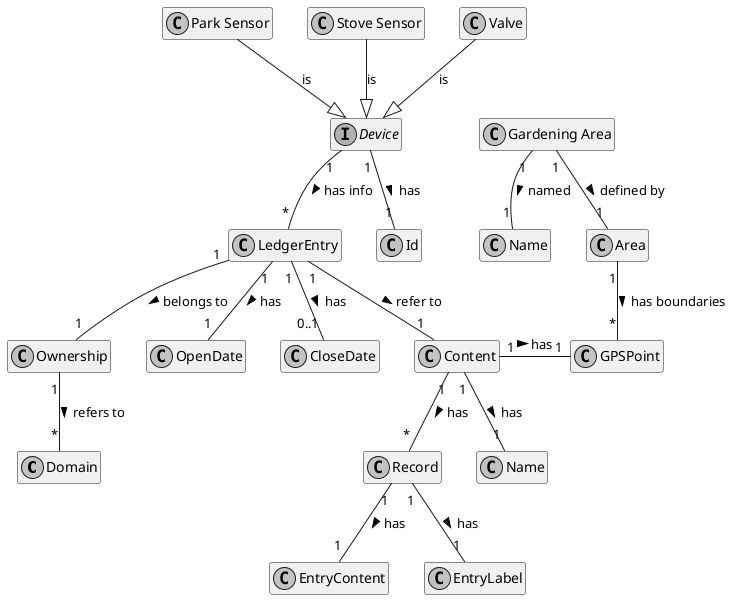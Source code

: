 @startuml model

skinparam Monochrome true
skinparam Shadowing false
hide empty members

class Domain

class ParkSensor as "Park Sensor"

class StoveSensor as "Stove Sensor"

class Valve

class Garden as "Gardening Area"

class GardenName as "Name"

interface Device

class Area

class LedgerEntry

class Content

class Ownership

class OpenDate

class CloseDate

class Name

class Id

class GPSPoint

class Record

class EntryContent

class EntryLabel

Area "1" -- "*" GPSPoint: has boundaries >
Garden "1" -- "1" Area: defined by >
Garden "1" -- "1" GardenName: named >
Valve --|> Device : is
ParkSensor --|> Device : is
StoveSensor --|> Device : is
Device "1" -- "*" LedgerEntry: has info >
Device "1" -- "1" Id: has >
LedgerEntry "1" -- "1" OpenDate: has >
LedgerEntry "1" -- "0..1" CloseDate: has >
LedgerEntry "1" -- "1" Content: refer to >
LedgerEntry "1" -- "1" Ownership: belongs to >
Content "1" -- "*" Record: has >
Content "1" -- "1" Name: has >
Content "1" - "1" GPSPoint: has >
Ownership "1" -- "*" Domain: refers to >
Record "1" -- "1" EntryContent: has >
Record "1" -- "1" EntryLabel: has >

@enduml

